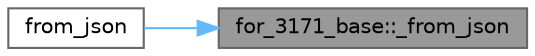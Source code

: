 digraph "for_3171_base::_from_json"
{
 // LATEX_PDF_SIZE
  bgcolor="transparent";
  edge [fontname=Helvetica,fontsize=10,labelfontname=Helvetica,labelfontsize=10];
  node [fontname=Helvetica,fontsize=10,shape=box,height=0.2,width=0.4];
  rankdir="RL";
  Node1 [id="Node000001",label="for_3171_base::_from_json",height=0.2,width=0.4,color="gray40", fillcolor="grey60", style="filled", fontcolor="black",tooltip=" "];
  Node1 -> Node2 [id="edge1_Node000001_Node000002",dir="back",color="steelblue1",style="solid",tooltip=" "];
  Node2 [id="Node000002",label="from_json",height=0.2,width=0.4,color="grey40", fillcolor="white", style="filled",URL="$unit-regression2_8cpp.html#acbdb92b656a54fd2e9ad1428c23258d3",tooltip=" "];
}
